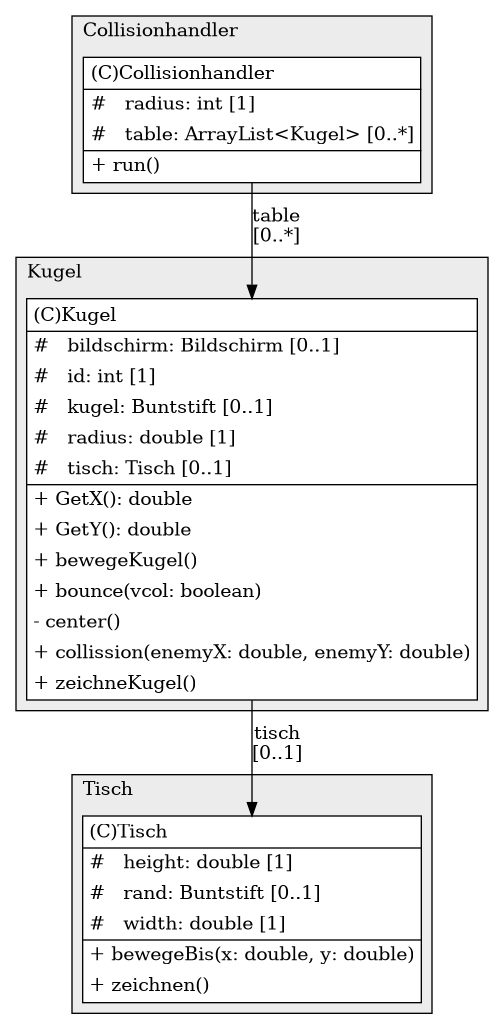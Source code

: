@startuml

/' diagram meta data start
config=StructureConfiguration;
{
  "projectClassification": {
    "searchMode": "OpenProject", // OpenProject, AllProjects
    "includedProjects": "",
    "pathEndKeywords": "*.impl",
    "isClientPath": "",
    "isClientName": "",
    "isTestPath": "",
    "isTestName": "",
    "isMappingPath": "",
    "isMappingName": "",
    "isDataAccessPath": "",
    "isDataAccessName": "",
    "isDataStructurePath": "",
    "isDataStructureName": "",
    "isInterfaceStructuresPath": "",
    "isInterfaceStructuresName": "",
    "isEntryPointPath": "",
    "isEntryPointName": "",
    "treatFinalFieldsAsMandatory": false
  },
  "graphRestriction": {
    "classPackageExcludeFilter": "",
    "classPackageIncludeFilter": "",
    "classNameExcludeFilter": "",
    "classNameIncludeFilter": "",
    "methodNameExcludeFilter": "",
    "methodNameIncludeFilter": "",
    "removeByInheritance": "", // inheritance/annotation based filtering is done in a second step
    "removeByAnnotation": "",
    "removeByClassPackage": "", // cleanup the graph after inheritance/annotation based filtering is done
    "removeByClassName": "",
    "cutMappings": false,
    "cutEnum": true,
    "cutTests": true,
    "cutClient": true,
    "cutDataAccess": false,
    "cutInterfaceStructures": false,
    "cutDataStructures": false,
    "cutGetterAndSetter": true,
    "cutConstructors": true
  },
  "graphTraversal": {
    "forwardDepth": 6,
    "backwardDepth": 6,
    "classPackageExcludeFilter": "",
    "classPackageIncludeFilter": "",
    "classNameExcludeFilter": "",
    "classNameIncludeFilter": "",
    "methodNameExcludeFilter": "",
    "methodNameIncludeFilter": "",
    "hideMappings": false,
    "hideDataStructures": false,
    "hidePrivateMethods": true,
    "hideInterfaceCalls": true, // indirection: implementation -> interface (is hidden) -> implementation
    "onlyShowApplicationEntryPoints": false, // root node is included
    "useMethodCallsForStructureDiagram": "ForwardOnly" // ForwardOnly, BothDirections, No
  },
  "details": {
    "aggregation": "GroupByClass", // ByClass, GroupByClass, None
    "showClassGenericTypes": true,
    "showMethods": true,
    "showMethodParameterNames": true,
    "showMethodParameterTypes": true,
    "showMethodReturnType": true,
    "showPackageLevels": 2,
    "showDetailedClassStructure": true
  },
  "rootClass": "Collisionhandler",
  "extensionCallbackMethod": "" // qualified.class.name#methodName - signature: public static String method(String)
}
diagram meta data end '/



digraph g {
    rankdir="TB"
    splines=polyline
    

'nodes 
subgraph cluster_72851844 { 
   	label=Kugel
	labeljust=l
	fillcolor="#ececec"
	style=filled
   
   Kugel72851844[
	label=<<TABLE BORDER="1" CELLBORDER="0" CELLPADDING="4" CELLSPACING="0">
<TR><TD ALIGN="LEFT" >(C)Kugel</TD></TR>
<HR/>
<TR><TD ALIGN="LEFT" >#   bildschirm: Bildschirm [0..1]</TD></TR>
<TR><TD ALIGN="LEFT" >#   id: int [1]</TD></TR>
<TR><TD ALIGN="LEFT" >#   kugel: Buntstift [0..1]</TD></TR>
<TR><TD ALIGN="LEFT" >#   radius: double [1]</TD></TR>
<TR><TD ALIGN="LEFT" >#   tisch: Tisch [0..1]</TD></TR>
<HR/>
<TR><TD ALIGN="LEFT" >+ GetX(): double</TD></TR>
<TR><TD ALIGN="LEFT" >+ GetY(): double</TD></TR>
<TR><TD ALIGN="LEFT" >+ bewegeKugel()</TD></TR>
<TR><TD ALIGN="LEFT" >+ bounce(vcol: boolean)</TD></TR>
<TR><TD ALIGN="LEFT" >- center()</TD></TR>
<TR><TD ALIGN="LEFT" >+ collission(enemyX: double, enemyY: double)</TD></TR>
<TR><TD ALIGN="LEFT" >+ zeichneKugel()</TD></TR>
</TABLE>>
	style=filled
	margin=0
	shape=plaintext
	fillcolor="#FFFFFF"
];
} 

subgraph cluster_80817507 { 
   	label=Tisch
	labeljust=l
	fillcolor="#ececec"
	style=filled
   
   Tisch80817507[
	label=<<TABLE BORDER="1" CELLBORDER="0" CELLPADDING="4" CELLSPACING="0">
<TR><TD ALIGN="LEFT" >(C)Tisch</TD></TR>
<HR/>
<TR><TD ALIGN="LEFT" >#   height: double [1]</TD></TR>
<TR><TD ALIGN="LEFT" >#   rand: Buntstift [0..1]</TD></TR>
<TR><TD ALIGN="LEFT" >#   width: double [1]</TD></TR>
<HR/>
<TR><TD ALIGN="LEFT" >+ bewegeBis(x: double, y: double)</TD></TR>
<TR><TD ALIGN="LEFT" >+ zeichnen()</TD></TR>
</TABLE>>
	style=filled
	margin=0
	shape=plaintext
	fillcolor="#FFFFFF"
];
} 

subgraph cluster_983119864 { 
   	label=Collisionhandler
	labeljust=l
	fillcolor="#ececec"
	style=filled
   
   Collisionhandler983119864[
	label=<<TABLE BORDER="1" CELLBORDER="0" CELLPADDING="4" CELLSPACING="0">
<TR><TD ALIGN="LEFT" >(C)Collisionhandler</TD></TR>
<HR/>
<TR><TD ALIGN="LEFT" >#   radius: int [1]</TD></TR>
<TR><TD ALIGN="LEFT" >#   table: ArrayList&lt;Kugel&gt; [0..*]</TD></TR>
<HR/>
<TR><TD ALIGN="LEFT" >+ run()</TD></TR>
</TABLE>>
	style=filled
	margin=0
	shape=plaintext
	fillcolor="#FFFFFF"
];
} 

'edges    
Collisionhandler983119864 -> Kugel72851844[label="table
[0..*]"];
Kugel72851844 -> Tisch80817507[label="tisch
[0..1]"];
    
}
@enduml